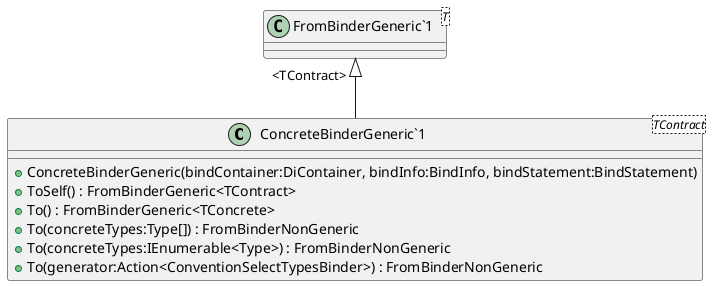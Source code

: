 @startuml
class "ConcreteBinderGeneric`1"<TContract> {
    + ConcreteBinderGeneric(bindContainer:DiContainer, bindInfo:BindInfo, bindStatement:BindStatement)
    + ToSelf() : FromBinderGeneric<TContract>
    + To() : FromBinderGeneric<TConcrete>
    + To(concreteTypes:Type[]) : FromBinderNonGeneric
    + To(concreteTypes:IEnumerable<Type>) : FromBinderNonGeneric
    + To(generator:Action<ConventionSelectTypesBinder>) : FromBinderNonGeneric
}
class "FromBinderGeneric`1"<T> {
}
"FromBinderGeneric`1" "<TContract>" <|-- "ConcreteBinderGeneric`1"
@enduml
